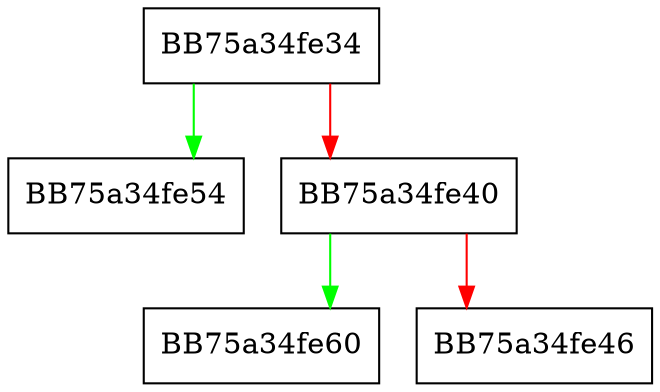 digraph pe_CTX_push {
  node [shape="box"];
  graph [splines=ortho];
  BB75a34fe34 -> BB75a34fe54 [color="green"];
  BB75a34fe34 -> BB75a34fe40 [color="red"];
  BB75a34fe40 -> BB75a34fe60 [color="green"];
  BB75a34fe40 -> BB75a34fe46 [color="red"];
}